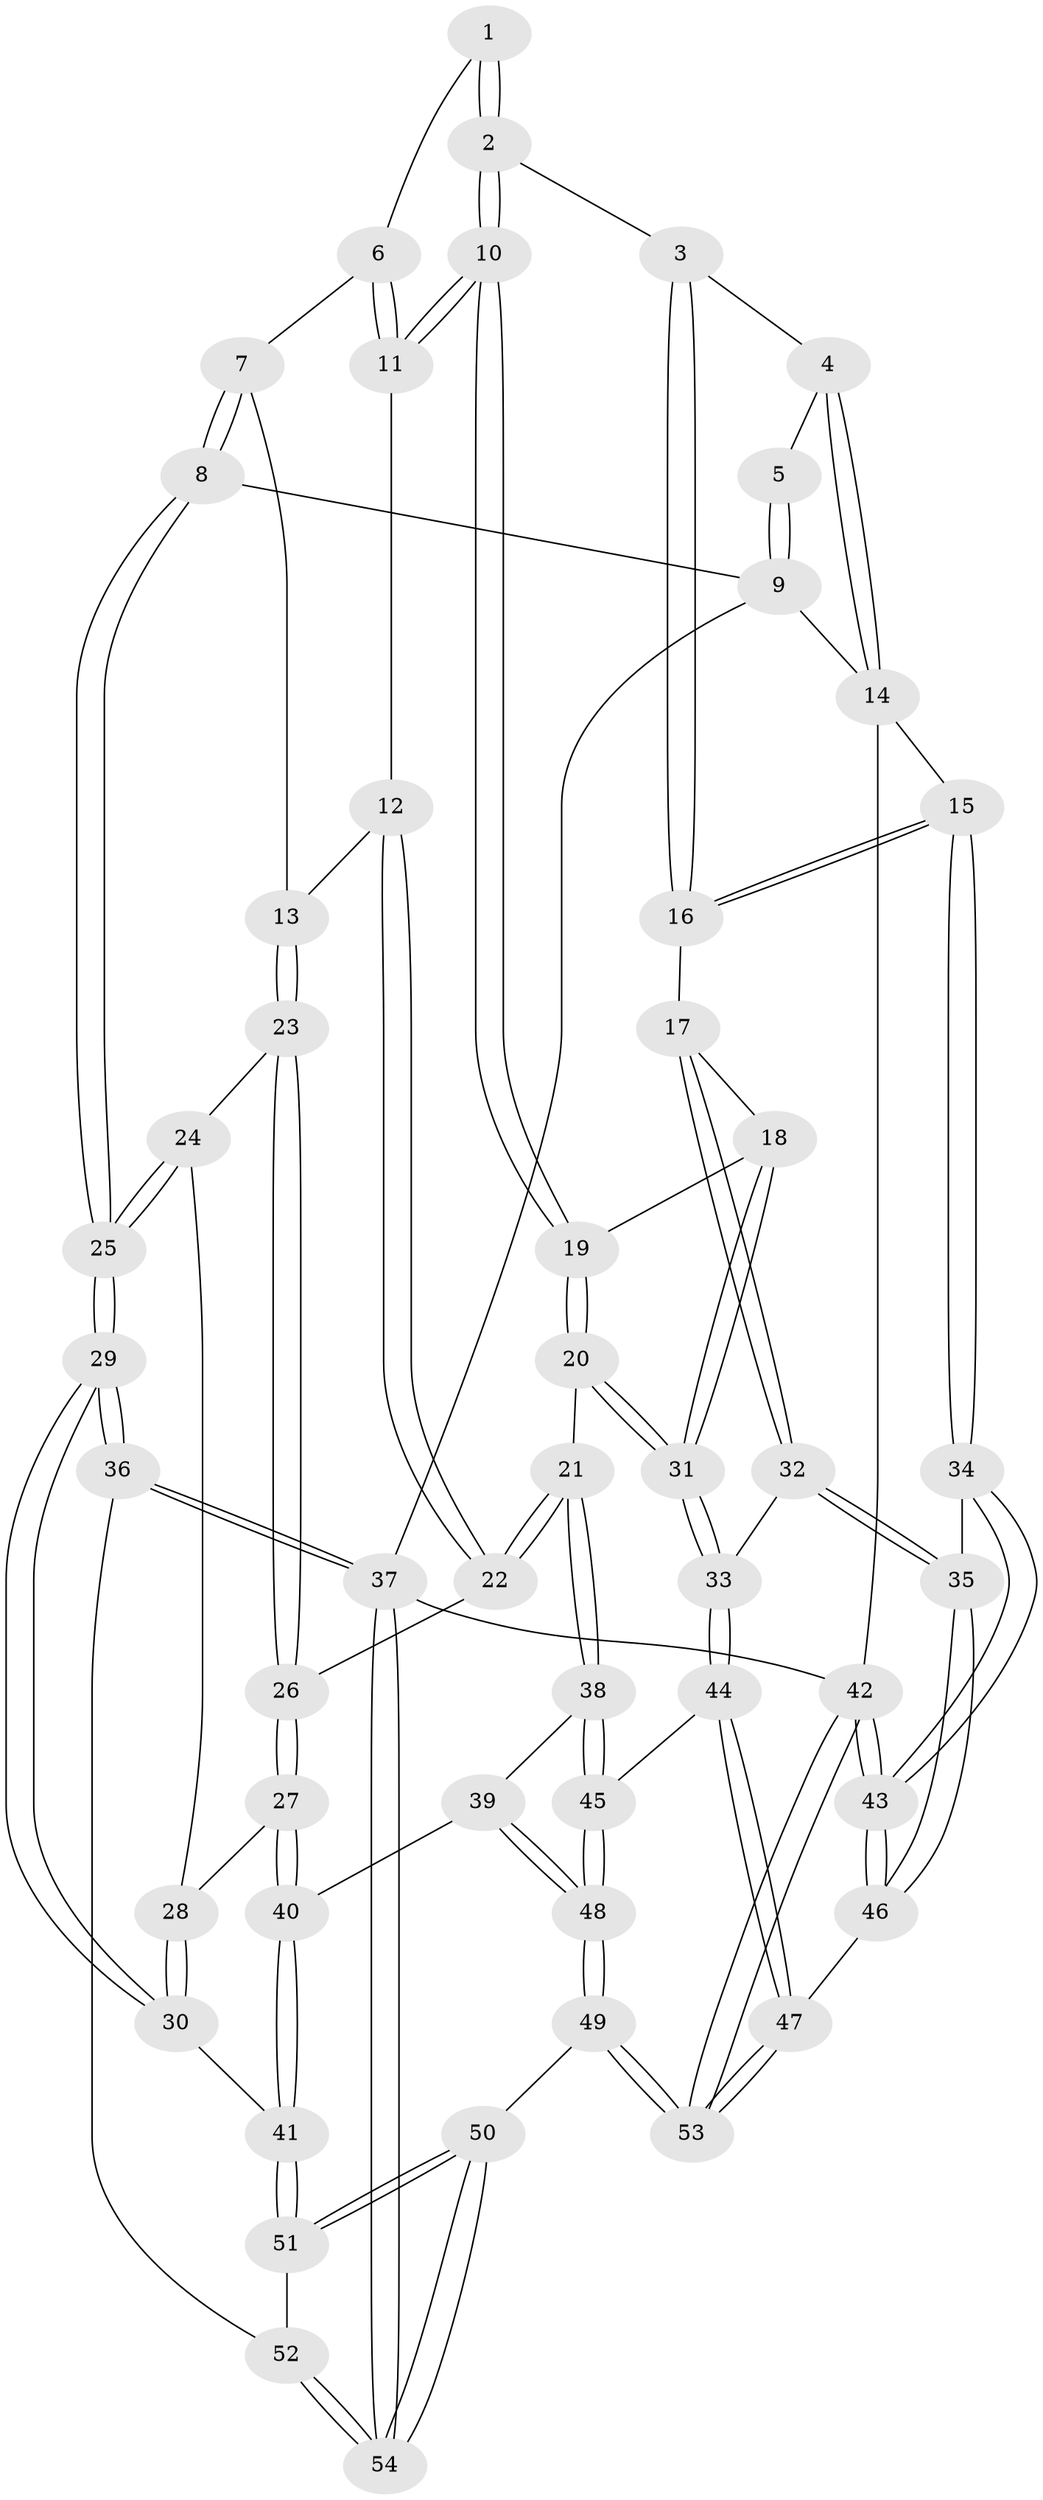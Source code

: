 // Generated by graph-tools (version 1.1) at 2025/38/03/09/25 02:38:45]
// undirected, 54 vertices, 132 edges
graph export_dot {
graph [start="1"]
  node [color=gray90,style=filled];
  1 [pos="+0.4529460363654099+0"];
  2 [pos="+0.5957816743991067+0.2103090744146414"];
  3 [pos="+0.7817323923803661+0.0847803649711383"];
  4 [pos="+1+0"];
  5 [pos="+0.43244387092934666+0"];
  6 [pos="+0.3098572451727573+0.12871369359694756"];
  7 [pos="+0.20298347258671262+0.12683459533114935"];
  8 [pos="+0+0"];
  9 [pos="+0+0"];
  10 [pos="+0.5823634046398292+0.23071035300305062"];
  11 [pos="+0.5406119577440669+0.24012757764073694"];
  12 [pos="+0.47314058113334834+0.29249344456201765"];
  13 [pos="+0.3162196289545137+0.3336712767838279"];
  14 [pos="+1+0"];
  15 [pos="+1+0.3479773029130894"];
  16 [pos="+0.8611923601343355+0.36267853750501555"];
  17 [pos="+0.8167144392170973+0.4219186778392589"];
  18 [pos="+0.7182858273781454+0.3983753776745769"];
  19 [pos="+0.614826122073813+0.3202206121053649"];
  20 [pos="+0.5668416502345222+0.49368127376549364"];
  21 [pos="+0.47995054199171366+0.5318560403354009"];
  22 [pos="+0.42486651021146704+0.490298006467635"];
  23 [pos="+0.3151288239986699+0.335756071154846"];
  24 [pos="+0.30417939556395973+0.3473403750595994"];
  25 [pos="+0+0.2423893063471459"];
  26 [pos="+0.41882325560940464+0.4899717515272518"];
  27 [pos="+0.3375000451477794+0.5102853139047425"];
  28 [pos="+0.26773832483827115+0.4037025133092015"];
  29 [pos="+0+0.4895412216586775"];
  30 [pos="+0+0.5079482288825347"];
  31 [pos="+0.6759403868999856+0.5801894800893601"];
  32 [pos="+0.8543305229675201+0.5519227468600022"];
  33 [pos="+0.6878860719962903+0.5996082252671976"];
  34 [pos="+1+0.5221585229981963"];
  35 [pos="+0.9128325705379905+0.5859380471626063"];
  36 [pos="+0+0.8599019038438769"];
  37 [pos="+0+1"];
  38 [pos="+0.47166121338716316+0.6252185909631418"];
  39 [pos="+0.2755341685899221+0.6590311633302564"];
  40 [pos="+0.24270209658871647+0.6395835704893422"];
  41 [pos="+0.19080152279082735+0.6382429440656829"];
  42 [pos="+1+1"];
  43 [pos="+1+1"];
  44 [pos="+0.6679710705697849+0.6567693493585953"];
  45 [pos="+0.5426217354288265+0.7311909184599951"];
  46 [pos="+0.8789876951808537+0.7421398838241814"];
  47 [pos="+0.8021578707788153+0.7936179920281684"];
  48 [pos="+0.4737764817715218+0.9864949247111343"];
  49 [pos="+0.4785584429032503+1"];
  50 [pos="+0.46752407918434913+1"];
  51 [pos="+0.16103148334909634+0.8564912213097117"];
  52 [pos="+0.04999637932889766+0.8735103709426358"];
  53 [pos="+0.6789952037105607+1"];
  54 [pos="+0.24829836227382837+1"];
  1 -- 2;
  1 -- 2;
  1 -- 6;
  2 -- 3;
  2 -- 10;
  2 -- 10;
  3 -- 4;
  3 -- 16;
  3 -- 16;
  4 -- 5;
  4 -- 14;
  4 -- 14;
  5 -- 9;
  5 -- 9;
  6 -- 7;
  6 -- 11;
  6 -- 11;
  7 -- 8;
  7 -- 8;
  7 -- 13;
  8 -- 9;
  8 -- 25;
  8 -- 25;
  9 -- 14;
  9 -- 37;
  10 -- 11;
  10 -- 11;
  10 -- 19;
  10 -- 19;
  11 -- 12;
  12 -- 13;
  12 -- 22;
  12 -- 22;
  13 -- 23;
  13 -- 23;
  14 -- 15;
  14 -- 42;
  15 -- 16;
  15 -- 16;
  15 -- 34;
  15 -- 34;
  16 -- 17;
  17 -- 18;
  17 -- 32;
  17 -- 32;
  18 -- 19;
  18 -- 31;
  18 -- 31;
  19 -- 20;
  19 -- 20;
  20 -- 21;
  20 -- 31;
  20 -- 31;
  21 -- 22;
  21 -- 22;
  21 -- 38;
  21 -- 38;
  22 -- 26;
  23 -- 24;
  23 -- 26;
  23 -- 26;
  24 -- 25;
  24 -- 25;
  24 -- 28;
  25 -- 29;
  25 -- 29;
  26 -- 27;
  26 -- 27;
  27 -- 28;
  27 -- 40;
  27 -- 40;
  28 -- 30;
  28 -- 30;
  29 -- 30;
  29 -- 30;
  29 -- 36;
  29 -- 36;
  30 -- 41;
  31 -- 33;
  31 -- 33;
  32 -- 33;
  32 -- 35;
  32 -- 35;
  33 -- 44;
  33 -- 44;
  34 -- 35;
  34 -- 43;
  34 -- 43;
  35 -- 46;
  35 -- 46;
  36 -- 37;
  36 -- 37;
  36 -- 52;
  37 -- 54;
  37 -- 54;
  37 -- 42;
  38 -- 39;
  38 -- 45;
  38 -- 45;
  39 -- 40;
  39 -- 48;
  39 -- 48;
  40 -- 41;
  40 -- 41;
  41 -- 51;
  41 -- 51;
  42 -- 43;
  42 -- 43;
  42 -- 53;
  42 -- 53;
  43 -- 46;
  43 -- 46;
  44 -- 45;
  44 -- 47;
  44 -- 47;
  45 -- 48;
  45 -- 48;
  46 -- 47;
  47 -- 53;
  47 -- 53;
  48 -- 49;
  48 -- 49;
  49 -- 50;
  49 -- 53;
  49 -- 53;
  50 -- 51;
  50 -- 51;
  50 -- 54;
  50 -- 54;
  51 -- 52;
  52 -- 54;
  52 -- 54;
}
